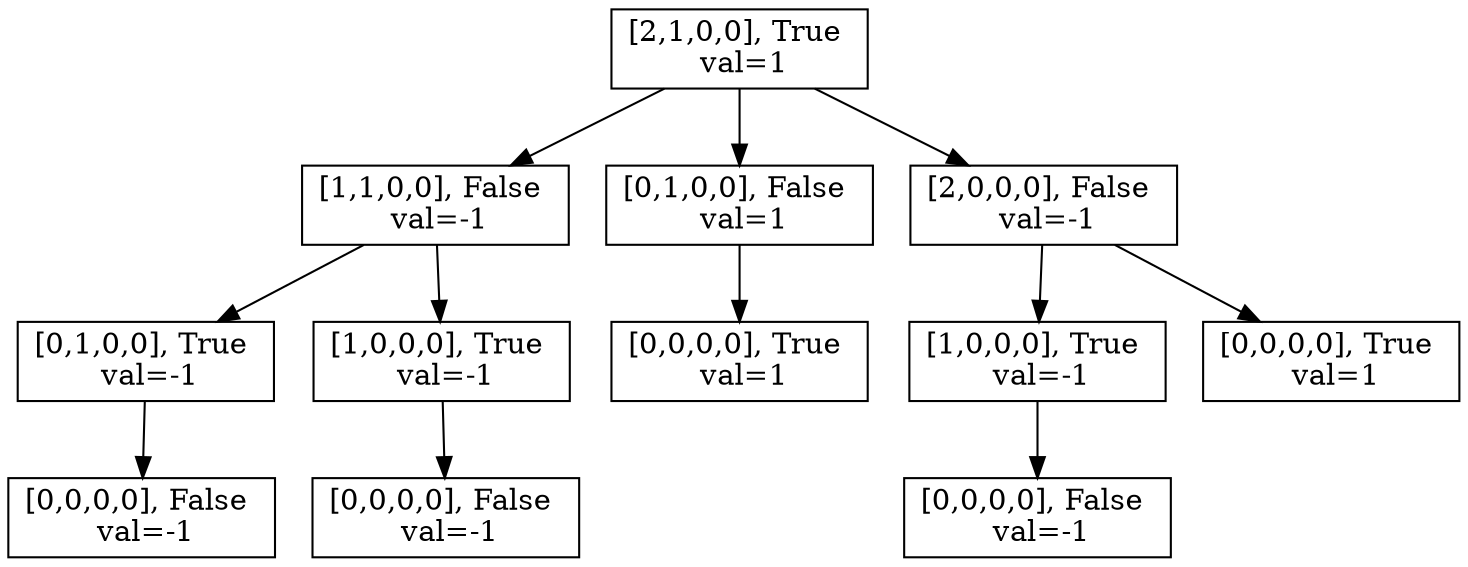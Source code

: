 digraph D {
    node[shape=record];

    A  [label="[2,1,0,0], True \n val=1" ];
    B0 [label="[1,1,0,0], False \n val=-1"];
    B1 [label="[0,1,0,0], False \n val=1"];
    B2 [label="[2,0,0,0], False \n val=-1"];

    A->B0,B1,B2

    B01 [label="[0,1,0,0], True \n val=-1"];
    B02 [label="[1,0,0,0], True \n val=-1"];

    B0->B01,B02

    B10 [label="[0,0,0,0], True \n val=1"];
    B1-> B10

    B20 [label="[1,0,0,0], True \n val=-1"];
    B21 [label="[0,0,0,0], True \n val=1"];
    B2-> B20,B21

    B010 [label="[0,0,0,0], False \n val=-1"];
    B01->B010

    B020 [label="[0,0,0,0], False \n val=-1"];
    B02->B020

    B200 [label="[0,0,0,0], False \n val=-1" ];
    B20->B200

}
